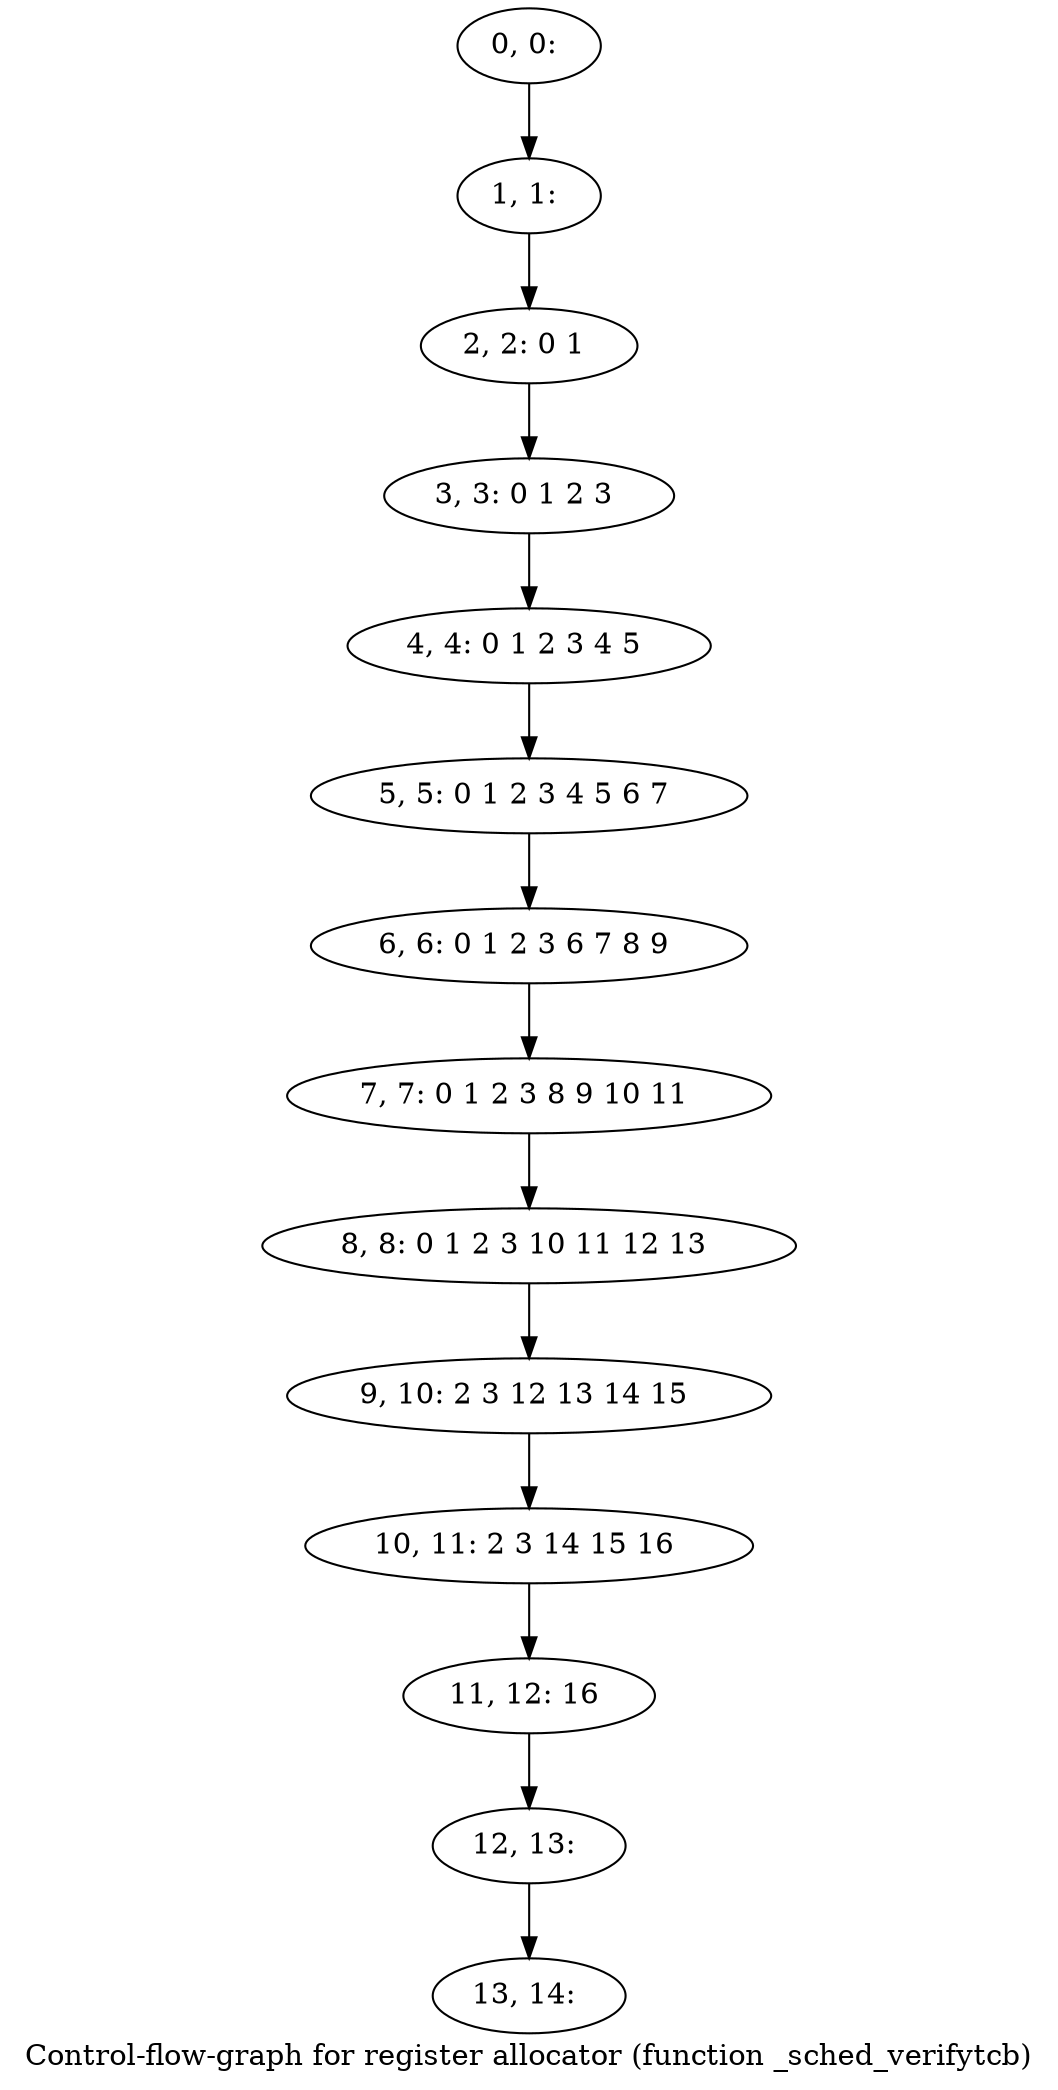 digraph G {
graph [label="Control-flow-graph for register allocator (function _sched_verifytcb)"]
0[label="0, 0: "];
1[label="1, 1: "];
2[label="2, 2: 0 1 "];
3[label="3, 3: 0 1 2 3 "];
4[label="4, 4: 0 1 2 3 4 5 "];
5[label="5, 5: 0 1 2 3 4 5 6 7 "];
6[label="6, 6: 0 1 2 3 6 7 8 9 "];
7[label="7, 7: 0 1 2 3 8 9 10 11 "];
8[label="8, 8: 0 1 2 3 10 11 12 13 "];
9[label="9, 10: 2 3 12 13 14 15 "];
10[label="10, 11: 2 3 14 15 16 "];
11[label="11, 12: 16 "];
12[label="12, 13: "];
13[label="13, 14: "];
0->1 ;
1->2 ;
2->3 ;
3->4 ;
4->5 ;
5->6 ;
6->7 ;
7->8 ;
8->9 ;
9->10 ;
10->11 ;
11->12 ;
12->13 ;
}
